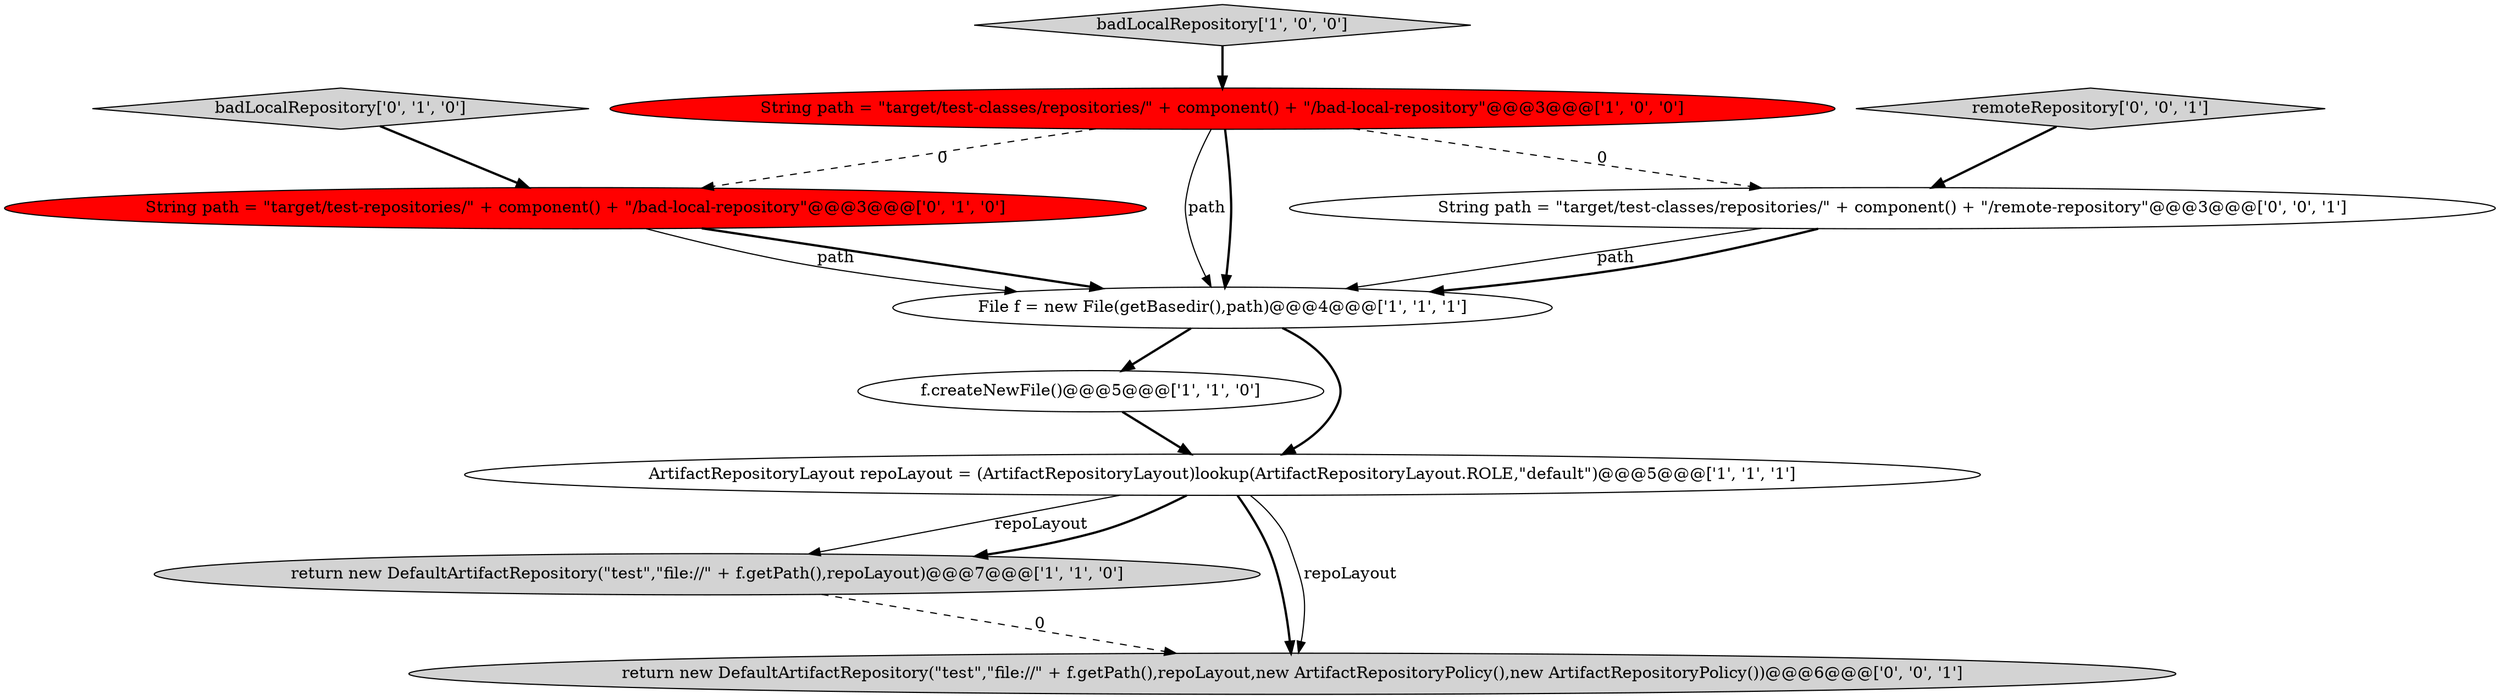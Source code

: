 digraph {
9 [style = filled, label = "return new DefaultArtifactRepository(\"test\",\"file://\" + f.getPath(),repoLayout,new ArtifactRepositoryPolicy(),new ArtifactRepositoryPolicy())@@@6@@@['0', '0', '1']", fillcolor = lightgray, shape = ellipse image = "AAA0AAABBB3BBB"];
1 [style = filled, label = "return new DefaultArtifactRepository(\"test\",\"file://\" + f.getPath(),repoLayout)@@@7@@@['1', '1', '0']", fillcolor = lightgray, shape = ellipse image = "AAA0AAABBB1BBB"];
0 [style = filled, label = "ArtifactRepositoryLayout repoLayout = (ArtifactRepositoryLayout)lookup(ArtifactRepositoryLayout.ROLE,\"default\")@@@5@@@['1', '1', '1']", fillcolor = white, shape = ellipse image = "AAA0AAABBB1BBB"];
6 [style = filled, label = "String path = \"target/test-repositories/\" + component() + \"/bad-local-repository\"@@@3@@@['0', '1', '0']", fillcolor = red, shape = ellipse image = "AAA1AAABBB2BBB"];
7 [style = filled, label = "badLocalRepository['0', '1', '0']", fillcolor = lightgray, shape = diamond image = "AAA0AAABBB2BBB"];
10 [style = filled, label = "remoteRepository['0', '0', '1']", fillcolor = lightgray, shape = diamond image = "AAA0AAABBB3BBB"];
8 [style = filled, label = "String path = \"target/test-classes/repositories/\" + component() + \"/remote-repository\"@@@3@@@['0', '0', '1']", fillcolor = white, shape = ellipse image = "AAA0AAABBB3BBB"];
5 [style = filled, label = "f.createNewFile()@@@5@@@['1', '1', '0']", fillcolor = white, shape = ellipse image = "AAA0AAABBB1BBB"];
4 [style = filled, label = "String path = \"target/test-classes/repositories/\" + component() + \"/bad-local-repository\"@@@3@@@['1', '0', '0']", fillcolor = red, shape = ellipse image = "AAA1AAABBB1BBB"];
3 [style = filled, label = "File f = new File(getBasedir(),path)@@@4@@@['1', '1', '1']", fillcolor = white, shape = ellipse image = "AAA0AAABBB1BBB"];
2 [style = filled, label = "badLocalRepository['1', '0', '0']", fillcolor = lightgray, shape = diamond image = "AAA0AAABBB1BBB"];
6->3 [style = bold, label=""];
4->3 [style = bold, label=""];
6->3 [style = solid, label="path"];
0->1 [style = solid, label="repoLayout"];
3->5 [style = bold, label=""];
0->9 [style = bold, label=""];
1->9 [style = dashed, label="0"];
0->9 [style = solid, label="repoLayout"];
10->8 [style = bold, label=""];
5->0 [style = bold, label=""];
4->6 [style = dashed, label="0"];
4->3 [style = solid, label="path"];
2->4 [style = bold, label=""];
8->3 [style = solid, label="path"];
0->1 [style = bold, label=""];
3->0 [style = bold, label=""];
7->6 [style = bold, label=""];
4->8 [style = dashed, label="0"];
8->3 [style = bold, label=""];
}
